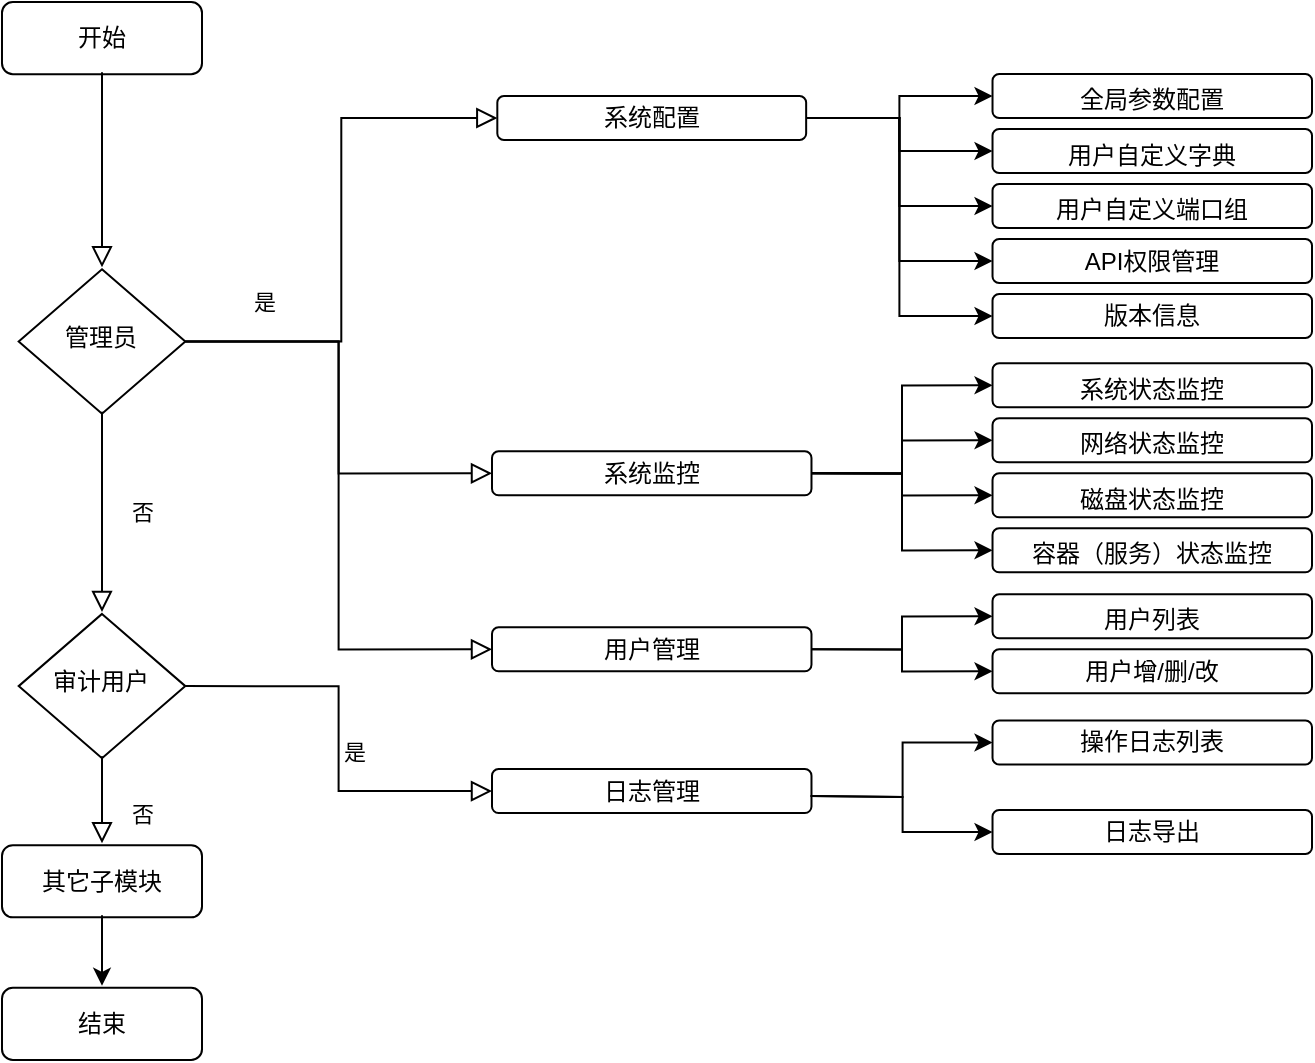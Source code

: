 <mxfile version="22.1.21" type="github">
  <diagram name="Page-1" id="3PSi1cFWkiaM87FLx2JT">
    <mxGraphModel dx="1434" dy="786" grid="1" gridSize="10" guides="1" tooltips="1" connect="1" arrows="1" fold="1" page="1" pageScale="1" pageWidth="1169" pageHeight="1654" math="0" shadow="0">
      <root>
        <mxCell id="0" />
        <mxCell id="1" parent="0" />
        <mxCell id="LktvU-NBKh8qdoK3gJIh-56" value="" style="edgeStyle=orthogonalEdgeStyle;rounded=0;html=1;jettySize=auto;orthogonalLoop=1;fontSize=11;endArrow=block;endFill=0;endSize=8;strokeWidth=1;shadow=0;labelBackgroundColor=none;entryX=0;entryY=0.5;entryDx=0;entryDy=0;exitX=1;exitY=0.5;exitDx=0;exitDy=0;" edge="1" parent="1" source="LktvU-NBKh8qdoK3gJIh-6" target="LktvU-NBKh8qdoK3gJIh-45">
          <mxGeometry x="-0.704" y="20" relative="1" as="geometry">
            <mxPoint as="offset" />
            <mxPoint x="280" y="360" as="sourcePoint" />
            <mxPoint x="444" y="309" as="targetPoint" />
          </mxGeometry>
        </mxCell>
        <mxCell id="LktvU-NBKh8qdoK3gJIh-60" value="是" style="edgeStyle=orthogonalEdgeStyle;rounded=0;html=1;jettySize=auto;orthogonalLoop=1;fontSize=11;endArrow=block;endFill=0;endSize=8;strokeWidth=1;shadow=0;labelBackgroundColor=none;entryX=0;entryY=0.5;entryDx=0;entryDy=0;exitX=1;exitY=0.5;exitDx=0;exitDy=0;" edge="1" parent="1" source="LktvU-NBKh8qdoK3gJIh-6" target="LktvU-NBKh8qdoK3gJIh-15">
          <mxGeometry x="-0.708" y="20" relative="1" as="geometry">
            <mxPoint as="offset" />
            <mxPoint x="280" y="360" as="sourcePoint" />
            <mxPoint x="470" y="435" as="targetPoint" />
          </mxGeometry>
        </mxCell>
        <mxCell id="LktvU-NBKh8qdoK3gJIh-61" value="是" style="rounded=0;html=1;jettySize=auto;orthogonalLoop=1;fontSize=11;endArrow=block;endFill=0;endSize=8;strokeWidth=1;shadow=0;labelBackgroundColor=none;edgeStyle=orthogonalEdgeStyle;exitX=1;exitY=0.5;exitDx=0;exitDy=0;entryX=0;entryY=0.5;entryDx=0;entryDy=0;" edge="1" parent="1" source="LktvU-NBKh8qdoK3gJIh-17" target="LktvU-NBKh8qdoK3gJIh-62">
          <mxGeometry x="0.333" y="20" relative="1" as="geometry">
            <mxPoint as="offset" />
            <mxPoint x="230" y="642" as="sourcePoint" />
            <mxPoint x="450" y="592" as="targetPoint" />
          </mxGeometry>
        </mxCell>
        <mxCell id="LktvU-NBKh8qdoK3gJIh-69" value="" style="edgeStyle=orthogonalEdgeStyle;rounded=0;html=1;jettySize=auto;orthogonalLoop=1;fontSize=11;endArrow=block;endFill=0;endSize=8;strokeWidth=1;shadow=0;labelBackgroundColor=none;entryX=0;entryY=0.5;entryDx=0;entryDy=0;exitX=1;exitY=0.5;exitDx=0;exitDy=0;" edge="1" parent="1" source="LktvU-NBKh8qdoK3gJIh-6" target="LktvU-NBKh8qdoK3gJIh-21">
          <mxGeometry x="-0.704" y="20" relative="1" as="geometry">
            <mxPoint as="offset" />
            <mxPoint x="280" y="380" as="sourcePoint" />
            <mxPoint x="470" y="499" as="targetPoint" />
          </mxGeometry>
        </mxCell>
        <mxCell id="LktvU-NBKh8qdoK3gJIh-70" value="" style="group" vertex="1" connectable="0" parent="1">
          <mxGeometry x="450" y="120" width="410" height="400" as="geometry" />
        </mxCell>
        <mxCell id="LktvU-NBKh8qdoK3gJIh-62" value="日志管理" style="rounded=1;whiteSpace=wrap;html=1;fontSize=12;glass=0;strokeWidth=1;shadow=0;" vertex="1" parent="LktvU-NBKh8qdoK3gJIh-70">
          <mxGeometry y="316.527" width="159.74" height="22.001" as="geometry" />
        </mxCell>
        <mxCell id="LktvU-NBKh8qdoK3gJIh-63" value="操作日志列表" style="rounded=1;whiteSpace=wrap;html=1;fontSize=12;glass=0;strokeWidth=1;shadow=0;" vertex="1" parent="LktvU-NBKh8qdoK3gJIh-70">
          <mxGeometry x="250.26" y="292.248" width="159.74" height="22.001" as="geometry" />
        </mxCell>
        <mxCell id="LktvU-NBKh8qdoK3gJIh-64" value="日志导出" style="rounded=1;whiteSpace=wrap;html=1;fontSize=12;glass=0;strokeWidth=1;shadow=0;" vertex="1" parent="LktvU-NBKh8qdoK3gJIh-70">
          <mxGeometry x="250.26" y="336.999" width="159.74" height="22.001" as="geometry" />
        </mxCell>
        <mxCell id="LktvU-NBKh8qdoK3gJIh-66" style="edgeStyle=orthogonalEdgeStyle;rounded=0;orthogonalLoop=1;jettySize=auto;html=1;entryX=0;entryY=0.5;entryDx=0;entryDy=0;exitX=1;exitY=0.5;exitDx=0;exitDy=0;" edge="1" parent="LktvU-NBKh8qdoK3gJIh-70" target="LktvU-NBKh8qdoK3gJIh-63">
          <mxGeometry relative="1" as="geometry">
            <mxPoint x="159.314" y="330.046" as="sourcePoint" />
            <mxPoint x="263.571" y="291.44" as="targetPoint" />
          </mxGeometry>
        </mxCell>
        <mxCell id="LktvU-NBKh8qdoK3gJIh-67" style="edgeStyle=orthogonalEdgeStyle;rounded=0;orthogonalLoop=1;jettySize=auto;html=1;entryX=0;entryY=0.5;entryDx=0;entryDy=0;exitX=1;exitY=0.5;exitDx=0;exitDy=0;" edge="1" parent="LktvU-NBKh8qdoK3gJIh-70" target="LktvU-NBKh8qdoK3gJIh-64">
          <mxGeometry relative="1" as="geometry">
            <mxPoint x="159.314" y="330.046" as="sourcePoint" />
            <mxPoint x="263.571" y="318.942" as="targetPoint" />
          </mxGeometry>
        </mxCell>
        <mxCell id="LktvU-NBKh8qdoK3gJIh-15" value="系统配置" style="rounded=1;whiteSpace=wrap;html=1;fontSize=12;glass=0;strokeWidth=1;shadow=0;" vertex="1" parent="LktvU-NBKh8qdoK3gJIh-70">
          <mxGeometry x="2.662" y="-20.0" width="154.416" height="22.001" as="geometry" />
        </mxCell>
        <mxCell id="LktvU-NBKh8qdoK3gJIh-20" value="用户自定义字典&lt;span style=&quot;font-size: medium; text-align: start;&quot;&gt;&lt;/span&gt;" style="rounded=1;whiteSpace=wrap;html=1;fontSize=12;glass=0;strokeWidth=1;shadow=0;" vertex="1" parent="LktvU-NBKh8qdoK3gJIh-70">
          <mxGeometry x="250.26" y="-3.499" width="159.74" height="22.001" as="geometry" />
        </mxCell>
        <mxCell id="LktvU-NBKh8qdoK3gJIh-7" value="" style="edgeStyle=orthogonalEdgeStyle;rounded=0;orthogonalLoop=1;jettySize=auto;html=1;" edge="1" parent="LktvU-NBKh8qdoK3gJIh-70" source="LktvU-NBKh8qdoK3gJIh-15" target="LktvU-NBKh8qdoK3gJIh-20">
          <mxGeometry relative="1" as="geometry" />
        </mxCell>
        <mxCell id="LktvU-NBKh8qdoK3gJIh-21" value="系统监控" style="rounded=1;whiteSpace=wrap;html=1;fontSize=12;glass=0;strokeWidth=1;shadow=0;" vertex="1" parent="LktvU-NBKh8qdoK3gJIh-70">
          <mxGeometry y="157.658" width="159.74" height="22.001" as="geometry" />
        </mxCell>
        <mxCell id="LktvU-NBKh8qdoK3gJIh-25" value="用户自定义端口组&lt;span style=&quot;font-size: medium; text-align: start;&quot;&gt;&lt;/span&gt;" style="rounded=1;whiteSpace=wrap;html=1;fontSize=12;glass=0;strokeWidth=1;shadow=0;" vertex="1" parent="LktvU-NBKh8qdoK3gJIh-70">
          <mxGeometry x="250.26" y="24.002" width="159.74" height="22.001" as="geometry" />
        </mxCell>
        <mxCell id="LktvU-NBKh8qdoK3gJIh-12" style="edgeStyle=orthogonalEdgeStyle;rounded=0;orthogonalLoop=1;jettySize=auto;html=1;entryX=0;entryY=0.5;entryDx=0;entryDy=0;" edge="1" parent="LktvU-NBKh8qdoK3gJIh-70" source="LktvU-NBKh8qdoK3gJIh-15" target="LktvU-NBKh8qdoK3gJIh-25">
          <mxGeometry relative="1" as="geometry" />
        </mxCell>
        <mxCell id="LktvU-NBKh8qdoK3gJIh-26" value="全局参数配置&lt;span style=&quot;font-size: medium; text-align: start;&quot;&gt;&lt;/span&gt;" style="rounded=1;whiteSpace=wrap;html=1;fontSize=12;glass=0;strokeWidth=1;shadow=0;" vertex="1" parent="LktvU-NBKh8qdoK3gJIh-70">
          <mxGeometry x="250.26" y="-31" width="159.74" height="22.001" as="geometry" />
        </mxCell>
        <mxCell id="LktvU-NBKh8qdoK3gJIh-13" style="edgeStyle=orthogonalEdgeStyle;rounded=0;orthogonalLoop=1;jettySize=auto;html=1;entryX=0;entryY=0.5;entryDx=0;entryDy=0;" edge="1" parent="LktvU-NBKh8qdoK3gJIh-70" source="LktvU-NBKh8qdoK3gJIh-15" target="LktvU-NBKh8qdoK3gJIh-26">
          <mxGeometry relative="1" as="geometry" />
        </mxCell>
        <mxCell id="LktvU-NBKh8qdoK3gJIh-27" value="API权限管理" style="rounded=1;whiteSpace=wrap;html=1;fontSize=12;glass=0;strokeWidth=1;shadow=0;" vertex="1" parent="LktvU-NBKh8qdoK3gJIh-70">
          <mxGeometry x="250.26" y="51.504" width="159.74" height="22.001" as="geometry" />
        </mxCell>
        <mxCell id="LktvU-NBKh8qdoK3gJIh-14" style="edgeStyle=orthogonalEdgeStyle;rounded=0;orthogonalLoop=1;jettySize=auto;html=1;entryX=0;entryY=0.5;entryDx=0;entryDy=0;" edge="1" parent="LktvU-NBKh8qdoK3gJIh-70" source="LktvU-NBKh8qdoK3gJIh-15" target="LktvU-NBKh8qdoK3gJIh-27">
          <mxGeometry relative="1" as="geometry" />
        </mxCell>
        <mxCell id="LktvU-NBKh8qdoK3gJIh-31" value="系统状态监控&lt;span style=&quot;font-size: medium; text-align: start;&quot;&gt;&lt;/span&gt;" style="rounded=1;whiteSpace=wrap;html=1;fontSize=12;glass=0;strokeWidth=1;shadow=0;" vertex="1" parent="LktvU-NBKh8qdoK3gJIh-70">
          <mxGeometry x="250.26" y="113.656" width="159.74" height="22.001" as="geometry" />
        </mxCell>
        <mxCell id="LktvU-NBKh8qdoK3gJIh-32" value="网络状态监控&lt;span style=&quot;font-size: medium; text-align: start;&quot;&gt;&lt;/span&gt;" style="rounded=1;whiteSpace=wrap;html=1;fontSize=12;glass=0;strokeWidth=1;shadow=0;" vertex="1" parent="LktvU-NBKh8qdoK3gJIh-70">
          <mxGeometry x="250.26" y="141.157" width="159.74" height="22.001" as="geometry" />
        </mxCell>
        <mxCell id="LktvU-NBKh8qdoK3gJIh-33" value="磁盘状态监控&lt;span style=&quot;font-size: medium; text-align: start;&quot;&gt;&lt;/span&gt;" style="rounded=1;whiteSpace=wrap;html=1;fontSize=12;glass=0;strokeWidth=1;shadow=0;" vertex="1" parent="LktvU-NBKh8qdoK3gJIh-70">
          <mxGeometry x="250.26" y="168.659" width="159.74" height="22.001" as="geometry" />
        </mxCell>
        <mxCell id="LktvU-NBKh8qdoK3gJIh-34" value="容器（服务）状态监控&lt;span style=&quot;font-size: medium; text-align: start;&quot;&gt;&lt;/span&gt;" style="rounded=1;whiteSpace=wrap;html=1;fontSize=12;glass=0;strokeWidth=1;shadow=0;" vertex="1" parent="LktvU-NBKh8qdoK3gJIh-70">
          <mxGeometry x="250.26" y="196.16" width="159.74" height="22.001" as="geometry" />
        </mxCell>
        <mxCell id="LktvU-NBKh8qdoK3gJIh-38" value="版本信息" style="rounded=1;whiteSpace=wrap;html=1;fontSize=12;glass=0;strokeWidth=1;shadow=0;" vertex="1" parent="LktvU-NBKh8qdoK3gJIh-70">
          <mxGeometry x="250.26" y="79.005" width="159.74" height="22.001" as="geometry" />
        </mxCell>
        <mxCell id="LktvU-NBKh8qdoK3gJIh-39" style="edgeStyle=orthogonalEdgeStyle;rounded=0;orthogonalLoop=1;jettySize=auto;html=1;entryX=0;entryY=0.5;entryDx=0;entryDy=0;exitX=1;exitY=0.5;exitDx=0;exitDy=0;" edge="1" parent="LktvU-NBKh8qdoK3gJIh-70" source="LktvU-NBKh8qdoK3gJIh-15" target="LktvU-NBKh8qdoK3gJIh-38">
          <mxGeometry relative="1" as="geometry">
            <mxPoint x="170.39" y="-3.499" as="sourcePoint" />
            <mxPoint x="282.208" y="68.004" as="targetPoint" />
          </mxGeometry>
        </mxCell>
        <mxCell id="LktvU-NBKh8qdoK3gJIh-41" style="edgeStyle=orthogonalEdgeStyle;rounded=0;orthogonalLoop=1;jettySize=auto;html=1;entryX=0;entryY=0.5;entryDx=0;entryDy=0;exitX=1;exitY=0.5;exitDx=0;exitDy=0;" edge="1" parent="LktvU-NBKh8qdoK3gJIh-70" source="LktvU-NBKh8qdoK3gJIh-21" target="LktvU-NBKh8qdoK3gJIh-31">
          <mxGeometry relative="1" as="geometry">
            <mxPoint x="170.39" y="-29.35" as="sourcePoint" />
            <mxPoint x="282.208" y="75.155" as="targetPoint" />
          </mxGeometry>
        </mxCell>
        <mxCell id="LktvU-NBKh8qdoK3gJIh-42" style="edgeStyle=orthogonalEdgeStyle;rounded=0;orthogonalLoop=1;jettySize=auto;html=1;entryX=0;entryY=0.5;entryDx=0;entryDy=0;exitX=1;exitY=0.5;exitDx=0;exitDy=0;" edge="1" parent="LktvU-NBKh8qdoK3gJIh-70" source="LktvU-NBKh8qdoK3gJIh-21" target="LktvU-NBKh8qdoK3gJIh-32">
          <mxGeometry relative="1" as="geometry">
            <mxPoint x="175.714" y="174.159" as="sourcePoint" />
            <mxPoint x="263.571" y="130.157" as="targetPoint" />
          </mxGeometry>
        </mxCell>
        <mxCell id="LktvU-NBKh8qdoK3gJIh-43" style="edgeStyle=orthogonalEdgeStyle;rounded=0;orthogonalLoop=1;jettySize=auto;html=1;entryX=0;entryY=0.5;entryDx=0;entryDy=0;exitX=1;exitY=0.5;exitDx=0;exitDy=0;" edge="1" parent="LktvU-NBKh8qdoK3gJIh-70" source="LktvU-NBKh8qdoK3gJIh-21" target="LktvU-NBKh8qdoK3gJIh-33">
          <mxGeometry relative="1" as="geometry">
            <mxPoint x="175.714" y="174.159" as="sourcePoint" />
            <mxPoint x="263.571" y="157.658" as="targetPoint" />
          </mxGeometry>
        </mxCell>
        <mxCell id="LktvU-NBKh8qdoK3gJIh-44" style="edgeStyle=orthogonalEdgeStyle;rounded=0;orthogonalLoop=1;jettySize=auto;html=1;entryX=0;entryY=0.5;entryDx=0;entryDy=0;exitX=1;exitY=0.5;exitDx=0;exitDy=0;" edge="1" parent="LktvU-NBKh8qdoK3gJIh-70" source="LktvU-NBKh8qdoK3gJIh-21" target="LktvU-NBKh8qdoK3gJIh-34">
          <mxGeometry relative="1" as="geometry">
            <mxPoint x="157.078" y="168.659" as="sourcePoint" />
            <mxPoint x="263.571" y="157.658" as="targetPoint" />
          </mxGeometry>
        </mxCell>
        <mxCell id="LktvU-NBKh8qdoK3gJIh-45" value="用户管理" style="rounded=1;whiteSpace=wrap;html=1;fontSize=12;glass=0;strokeWidth=1;shadow=0;" vertex="1" parent="LktvU-NBKh8qdoK3gJIh-70">
          <mxGeometry y="245.662" width="159.74" height="22.001" as="geometry" />
        </mxCell>
        <mxCell id="LktvU-NBKh8qdoK3gJIh-46" value="用户列表&lt;span style=&quot;font-size: medium; text-align: start;&quot;&gt;&lt;/span&gt;" style="rounded=1;whiteSpace=wrap;html=1;fontSize=12;glass=0;strokeWidth=1;shadow=0;" vertex="1" parent="LktvU-NBKh8qdoK3gJIh-70">
          <mxGeometry x="250.26" y="229.161" width="159.74" height="22.001" as="geometry" />
        </mxCell>
        <mxCell id="LktvU-NBKh8qdoK3gJIh-47" value="用户增/删/改" style="rounded=1;whiteSpace=wrap;html=1;fontSize=12;glass=0;strokeWidth=1;shadow=0;" vertex="1" parent="LktvU-NBKh8qdoK3gJIh-70">
          <mxGeometry x="250.26" y="256.662" width="159.74" height="22.001" as="geometry" />
        </mxCell>
        <mxCell id="LktvU-NBKh8qdoK3gJIh-50" style="edgeStyle=orthogonalEdgeStyle;rounded=0;orthogonalLoop=1;jettySize=auto;html=1;entryX=0;entryY=0.5;entryDx=0;entryDy=0;exitX=1;exitY=0.5;exitDx=0;exitDy=0;" edge="1" parent="LktvU-NBKh8qdoK3gJIh-70" source="LktvU-NBKh8qdoK3gJIh-45" target="LktvU-NBKh8qdoK3gJIh-46">
          <mxGeometry relative="1" as="geometry">
            <mxPoint x="175.714" y="262.163" as="sourcePoint" />
            <mxPoint x="263.571" y="218.161" as="targetPoint" />
          </mxGeometry>
        </mxCell>
        <mxCell id="LktvU-NBKh8qdoK3gJIh-51" style="edgeStyle=orthogonalEdgeStyle;rounded=0;orthogonalLoop=1;jettySize=auto;html=1;entryX=0;entryY=0.5;entryDx=0;entryDy=0;exitX=1;exitY=0.5;exitDx=0;exitDy=0;" edge="1" parent="LktvU-NBKh8qdoK3gJIh-70" source="LktvU-NBKh8qdoK3gJIh-45" target="LktvU-NBKh8qdoK3gJIh-47">
          <mxGeometry relative="1" as="geometry">
            <mxPoint x="175.714" y="262.163" as="sourcePoint" />
            <mxPoint x="263.571" y="245.662" as="targetPoint" />
          </mxGeometry>
        </mxCell>
        <mxCell id="LktvU-NBKh8qdoK3gJIh-2" value="开始" style="rounded=1;whiteSpace=wrap;html=1;fontSize=12;glass=0;strokeWidth=1;shadow=0;" vertex="1" parent="1">
          <mxGeometry x="205" y="53" width="100" height="36.09" as="geometry" />
        </mxCell>
        <mxCell id="LktvU-NBKh8qdoK3gJIh-6" value="管理员" style="rhombus;whiteSpace=wrap;html=1;shadow=0;fontFamily=Helvetica;fontSize=12;align=center;strokeWidth=1;spacing=6;spacingTop=-4;" vertex="1" parent="1">
          <mxGeometry x="213.333" y="186.669" width="83.333" height="72.18" as="geometry" />
        </mxCell>
        <mxCell id="LktvU-NBKh8qdoK3gJIh-1" value="" style="rounded=0;html=1;jettySize=auto;orthogonalLoop=1;fontSize=11;endArrow=block;endFill=0;endSize=8;strokeWidth=1;shadow=0;labelBackgroundColor=none;edgeStyle=orthogonalEdgeStyle;" edge="1" parent="1">
          <mxGeometry relative="1" as="geometry">
            <mxPoint x="255" y="88.09" as="sourcePoint" />
            <mxPoint x="255" y="185.669" as="targetPoint" />
          </mxGeometry>
        </mxCell>
        <mxCell id="LktvU-NBKh8qdoK3gJIh-17" value="审计用户" style="rhombus;whiteSpace=wrap;html=1;shadow=0;fontFamily=Helvetica;fontSize=12;align=center;strokeWidth=1;spacing=6;spacingTop=-4;" vertex="1" parent="1">
          <mxGeometry x="213.333" y="358.97" width="83.333" height="72.18" as="geometry" />
        </mxCell>
        <mxCell id="LktvU-NBKh8qdoK3gJIh-3" value="否" style="rounded=0;html=1;jettySize=auto;orthogonalLoop=1;fontSize=11;endArrow=block;endFill=0;endSize=8;strokeWidth=1;shadow=0;labelBackgroundColor=none;edgeStyle=orthogonalEdgeStyle;" edge="1" parent="1">
          <mxGeometry y="20" relative="1" as="geometry">
            <mxPoint as="offset" />
            <mxPoint x="255" y="257.85" as="sourcePoint" />
            <mxPoint x="255" y="357.97" as="targetPoint" />
          </mxGeometry>
        </mxCell>
        <mxCell id="LktvU-NBKh8qdoK3gJIh-19" value="其它子模块" style="rounded=1;whiteSpace=wrap;html=1;fontSize=12;glass=0;strokeWidth=1;shadow=0;" vertex="1" parent="1">
          <mxGeometry x="205" y="474.594" width="100" height="36.09" as="geometry" />
        </mxCell>
        <mxCell id="LktvU-NBKh8qdoK3gJIh-16" value="否" style="rounded=0;html=1;jettySize=auto;orthogonalLoop=1;fontSize=11;endArrow=block;endFill=0;endSize=8;strokeWidth=1;shadow=0;labelBackgroundColor=none;edgeStyle=orthogonalEdgeStyle;exitX=0.5;exitY=1;exitDx=0;exitDy=0;" edge="1" parent="1">
          <mxGeometry x="0.333" y="20" relative="1" as="geometry">
            <mxPoint as="offset" />
            <mxPoint x="255" y="430.15" as="sourcePoint" />
            <mxPoint x="255" y="473.594" as="targetPoint" />
          </mxGeometry>
        </mxCell>
        <mxCell id="LktvU-NBKh8qdoK3gJIh-24" value="结束" style="rounded=1;whiteSpace=wrap;html=1;fontSize=12;glass=0;strokeWidth=1;shadow=0;" vertex="1" parent="1">
          <mxGeometry x="205" y="545.91" width="100" height="36.09" as="geometry" />
        </mxCell>
        <mxCell id="LktvU-NBKh8qdoK3gJIh-18" style="edgeStyle=orthogonalEdgeStyle;rounded=0;orthogonalLoop=1;jettySize=auto;html=1;entryX=0.5;entryY=0;entryDx=0;entryDy=0;" edge="1" parent="1">
          <mxGeometry relative="1" as="geometry">
            <mxPoint x="255" y="509.684" as="sourcePoint" />
            <mxPoint x="255" y="544.91" as="targetPoint" />
          </mxGeometry>
        </mxCell>
      </root>
    </mxGraphModel>
  </diagram>
</mxfile>
